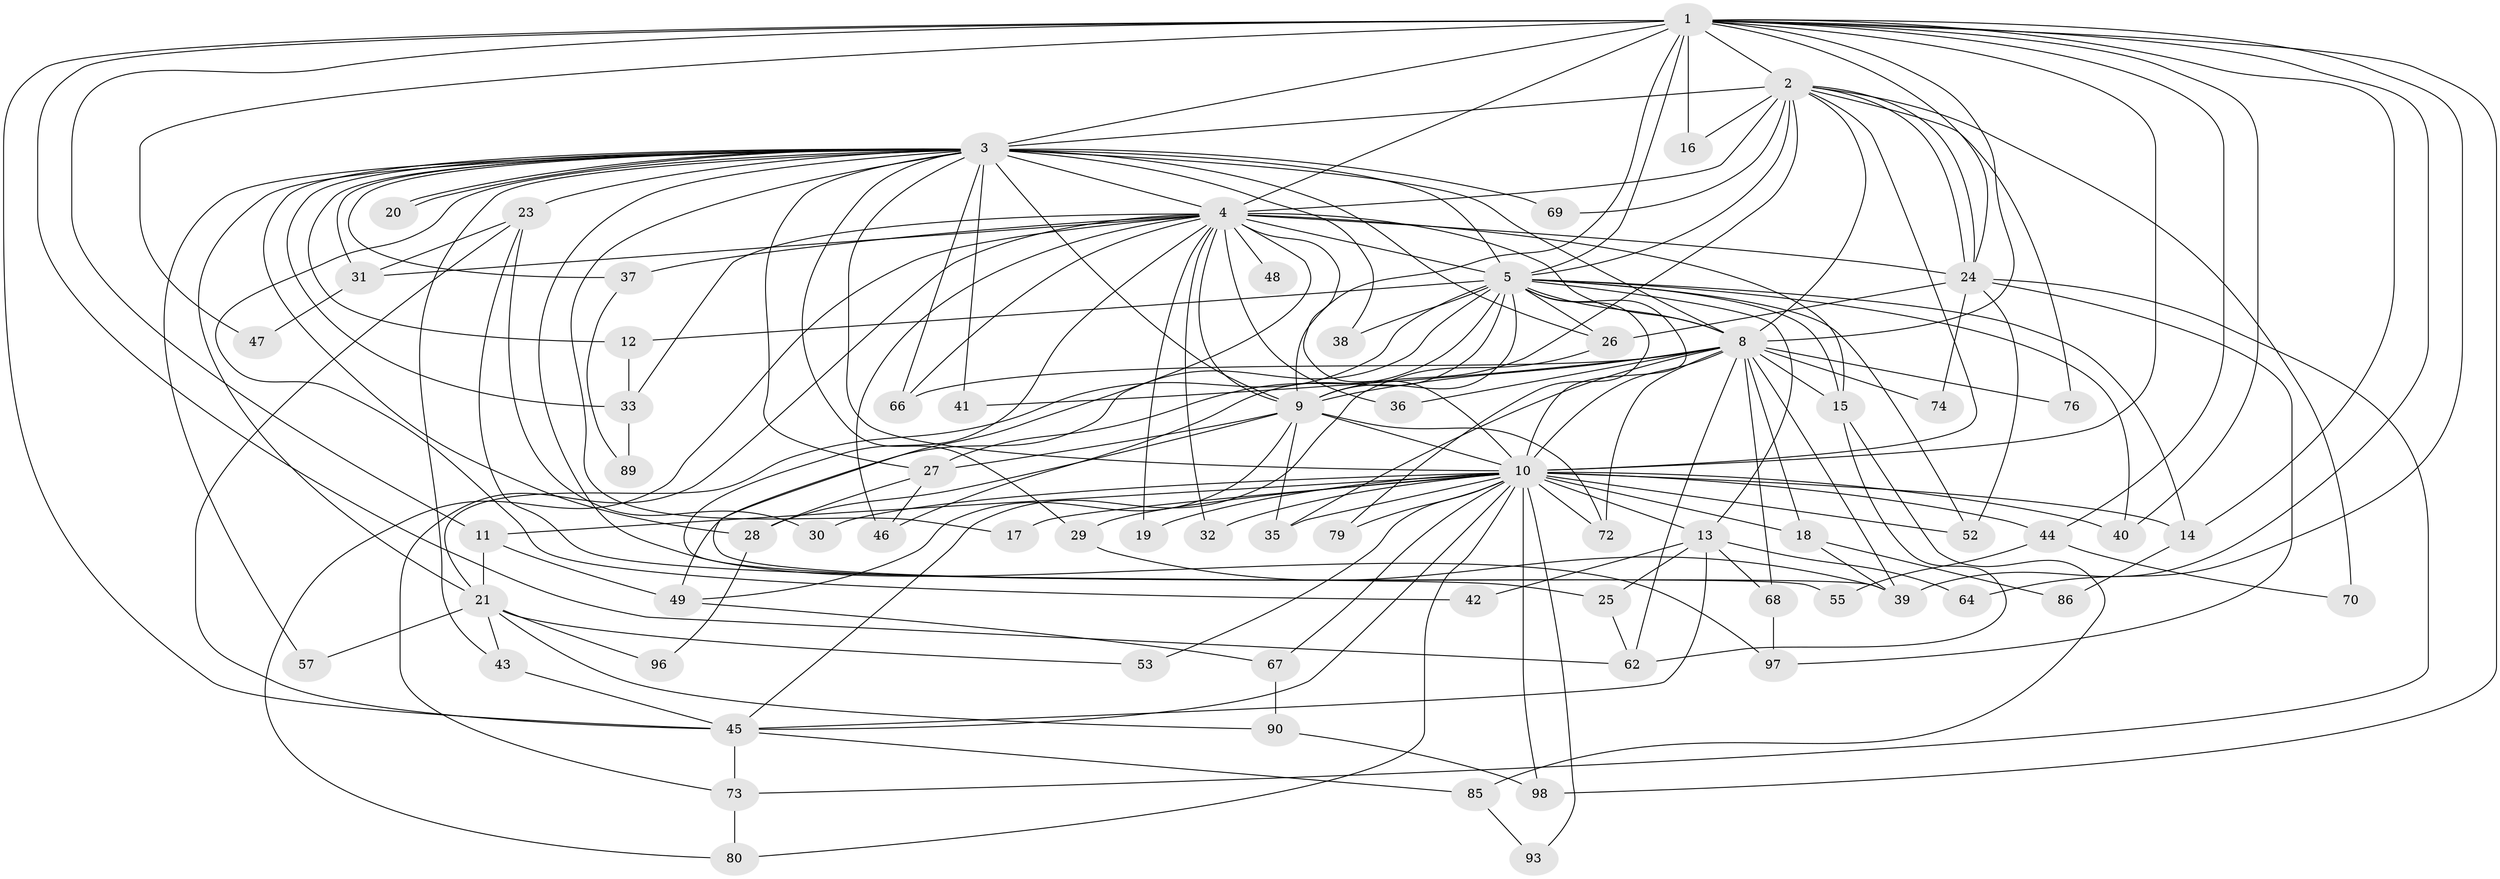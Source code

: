 // original degree distribution, {21: 0.025423728813559324, 16: 0.00847457627118644, 18: 0.00847457627118644, 19: 0.00847457627118644, 22: 0.00847457627118644, 20: 0.00847457627118644, 15: 0.00847457627118644, 33: 0.00847457627118644, 4: 0.1271186440677966, 7: 0.00847457627118644, 5: 0.0423728813559322, 2: 0.4915254237288136, 8: 0.00847457627118644, 3: 0.2033898305084746, 6: 0.025423728813559324, 10: 0.00847457627118644}
// Generated by graph-tools (version 1.1) at 2025/17/03/04/25 18:17:15]
// undirected, 70 vertices, 180 edges
graph export_dot {
graph [start="1"]
  node [color=gray90,style=filled];
  1;
  2;
  3 [super="+7"];
  4 [super="+22+6+50"];
  5 [super="+63+94+88+87+65"];
  8 [super="+54"];
  9;
  10;
  11;
  12;
  13;
  14;
  15 [super="+71"];
  16;
  17;
  18;
  19;
  20;
  21;
  23;
  24 [super="+106+103+56"];
  25;
  26 [super="+82+113"];
  27;
  28 [super="+91"];
  29;
  30;
  31 [super="+95"];
  32;
  33;
  35 [super="+61"];
  36;
  37;
  38;
  39 [super="+81"];
  40;
  41;
  42;
  43;
  44;
  45 [super="+51+77"];
  46;
  47;
  48;
  49 [super="+84"];
  52 [super="+102+110"];
  53;
  55;
  57;
  62 [super="+75"];
  64;
  66 [super="+107"];
  67;
  68;
  69;
  70;
  72 [super="+114"];
  73;
  74;
  76;
  79;
  80;
  85;
  86;
  89;
  90;
  93;
  96;
  97 [super="+109"];
  98 [super="+117"];
  1 -- 2;
  1 -- 3 [weight=2];
  1 -- 4 [weight=2];
  1 -- 5;
  1 -- 8;
  1 -- 9;
  1 -- 10;
  1 -- 11;
  1 -- 14;
  1 -- 16;
  1 -- 39;
  1 -- 40;
  1 -- 44;
  1 -- 47;
  1 -- 64;
  1 -- 98;
  1 -- 62;
  1 -- 24;
  1 -- 45;
  2 -- 3 [weight=2];
  2 -- 4 [weight=3];
  2 -- 5;
  2 -- 8;
  2 -- 9;
  2 -- 10;
  2 -- 16;
  2 -- 24;
  2 -- 24;
  2 -- 69;
  2 -- 70;
  2 -- 76;
  3 -- 4 [weight=6];
  3 -- 5 [weight=2];
  3 -- 8 [weight=3];
  3 -- 9 [weight=2];
  3 -- 10 [weight=2];
  3 -- 17;
  3 -- 20;
  3 -- 20;
  3 -- 29;
  3 -- 33;
  3 -- 41;
  3 -- 57;
  3 -- 66;
  3 -- 69;
  3 -- 97;
  3 -- 12;
  3 -- 21;
  3 -- 23;
  3 -- 26;
  3 -- 27;
  3 -- 28;
  3 -- 31;
  3 -- 37;
  3 -- 38;
  3 -- 42;
  3 -- 43;
  4 -- 5 [weight=4];
  4 -- 8 [weight=2];
  4 -- 9 [weight=2];
  4 -- 10 [weight=3];
  4 -- 19;
  4 -- 31;
  4 -- 32;
  4 -- 36;
  4 -- 37;
  4 -- 73;
  4 -- 24;
  4 -- 46;
  4 -- 66;
  4 -- 39;
  4 -- 15;
  4 -- 48;
  4 -- 80;
  4 -- 55;
  4 -- 33;
  5 -- 8;
  5 -- 9;
  5 -- 10;
  5 -- 12 [weight=2];
  5 -- 13;
  5 -- 26;
  5 -- 38;
  5 -- 49;
  5 -- 52 [weight=2];
  5 -- 79;
  5 -- 21;
  5 -- 14;
  5 -- 27;
  5 -- 46;
  5 -- 15;
  5 -- 40;
  8 -- 9 [weight=2];
  8 -- 10 [weight=2];
  8 -- 18;
  8 -- 36;
  8 -- 39;
  8 -- 41;
  8 -- 62;
  8 -- 68;
  8 -- 72;
  8 -- 76;
  8 -- 74;
  8 -- 66;
  8 -- 35;
  8 -- 15;
  9 -- 10;
  9 -- 27;
  9 -- 35;
  9 -- 28;
  9 -- 72;
  9 -- 49;
  10 -- 11;
  10 -- 13;
  10 -- 14;
  10 -- 17;
  10 -- 18;
  10 -- 19;
  10 -- 29;
  10 -- 30;
  10 -- 32;
  10 -- 35;
  10 -- 40;
  10 -- 44;
  10 -- 45;
  10 -- 53;
  10 -- 67;
  10 -- 72;
  10 -- 79;
  10 -- 80;
  10 -- 93;
  10 -- 98;
  10 -- 52 [weight=2];
  11 -- 21;
  11 -- 49;
  12 -- 33;
  13 -- 25;
  13 -- 42;
  13 -- 64;
  13 -- 68;
  13 -- 45;
  14 -- 86;
  15 -- 62;
  15 -- 85;
  18 -- 86;
  18 -- 39;
  21 -- 43;
  21 -- 53;
  21 -- 57;
  21 -- 90;
  21 -- 96;
  23 -- 25;
  23 -- 30;
  23 -- 45;
  23 -- 31;
  24 -- 26;
  24 -- 52 [weight=2];
  24 -- 74;
  24 -- 73;
  24 -- 97;
  25 -- 62;
  26 -- 45;
  27 -- 28;
  27 -- 46;
  28 -- 96;
  29 -- 39;
  31 -- 47;
  33 -- 89;
  37 -- 89;
  43 -- 45 [weight=2];
  44 -- 55;
  44 -- 70;
  45 -- 73;
  45 -- 85;
  49 -- 67;
  67 -- 90;
  68 -- 97;
  73 -- 80;
  85 -- 93;
  90 -- 98;
}
